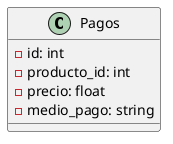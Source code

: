 @startuml TP 1 - Pagos
class Pagos {
    - id: int
    - producto_id: int
    - precio: float
    - medio_pago: string
}
@enduml
